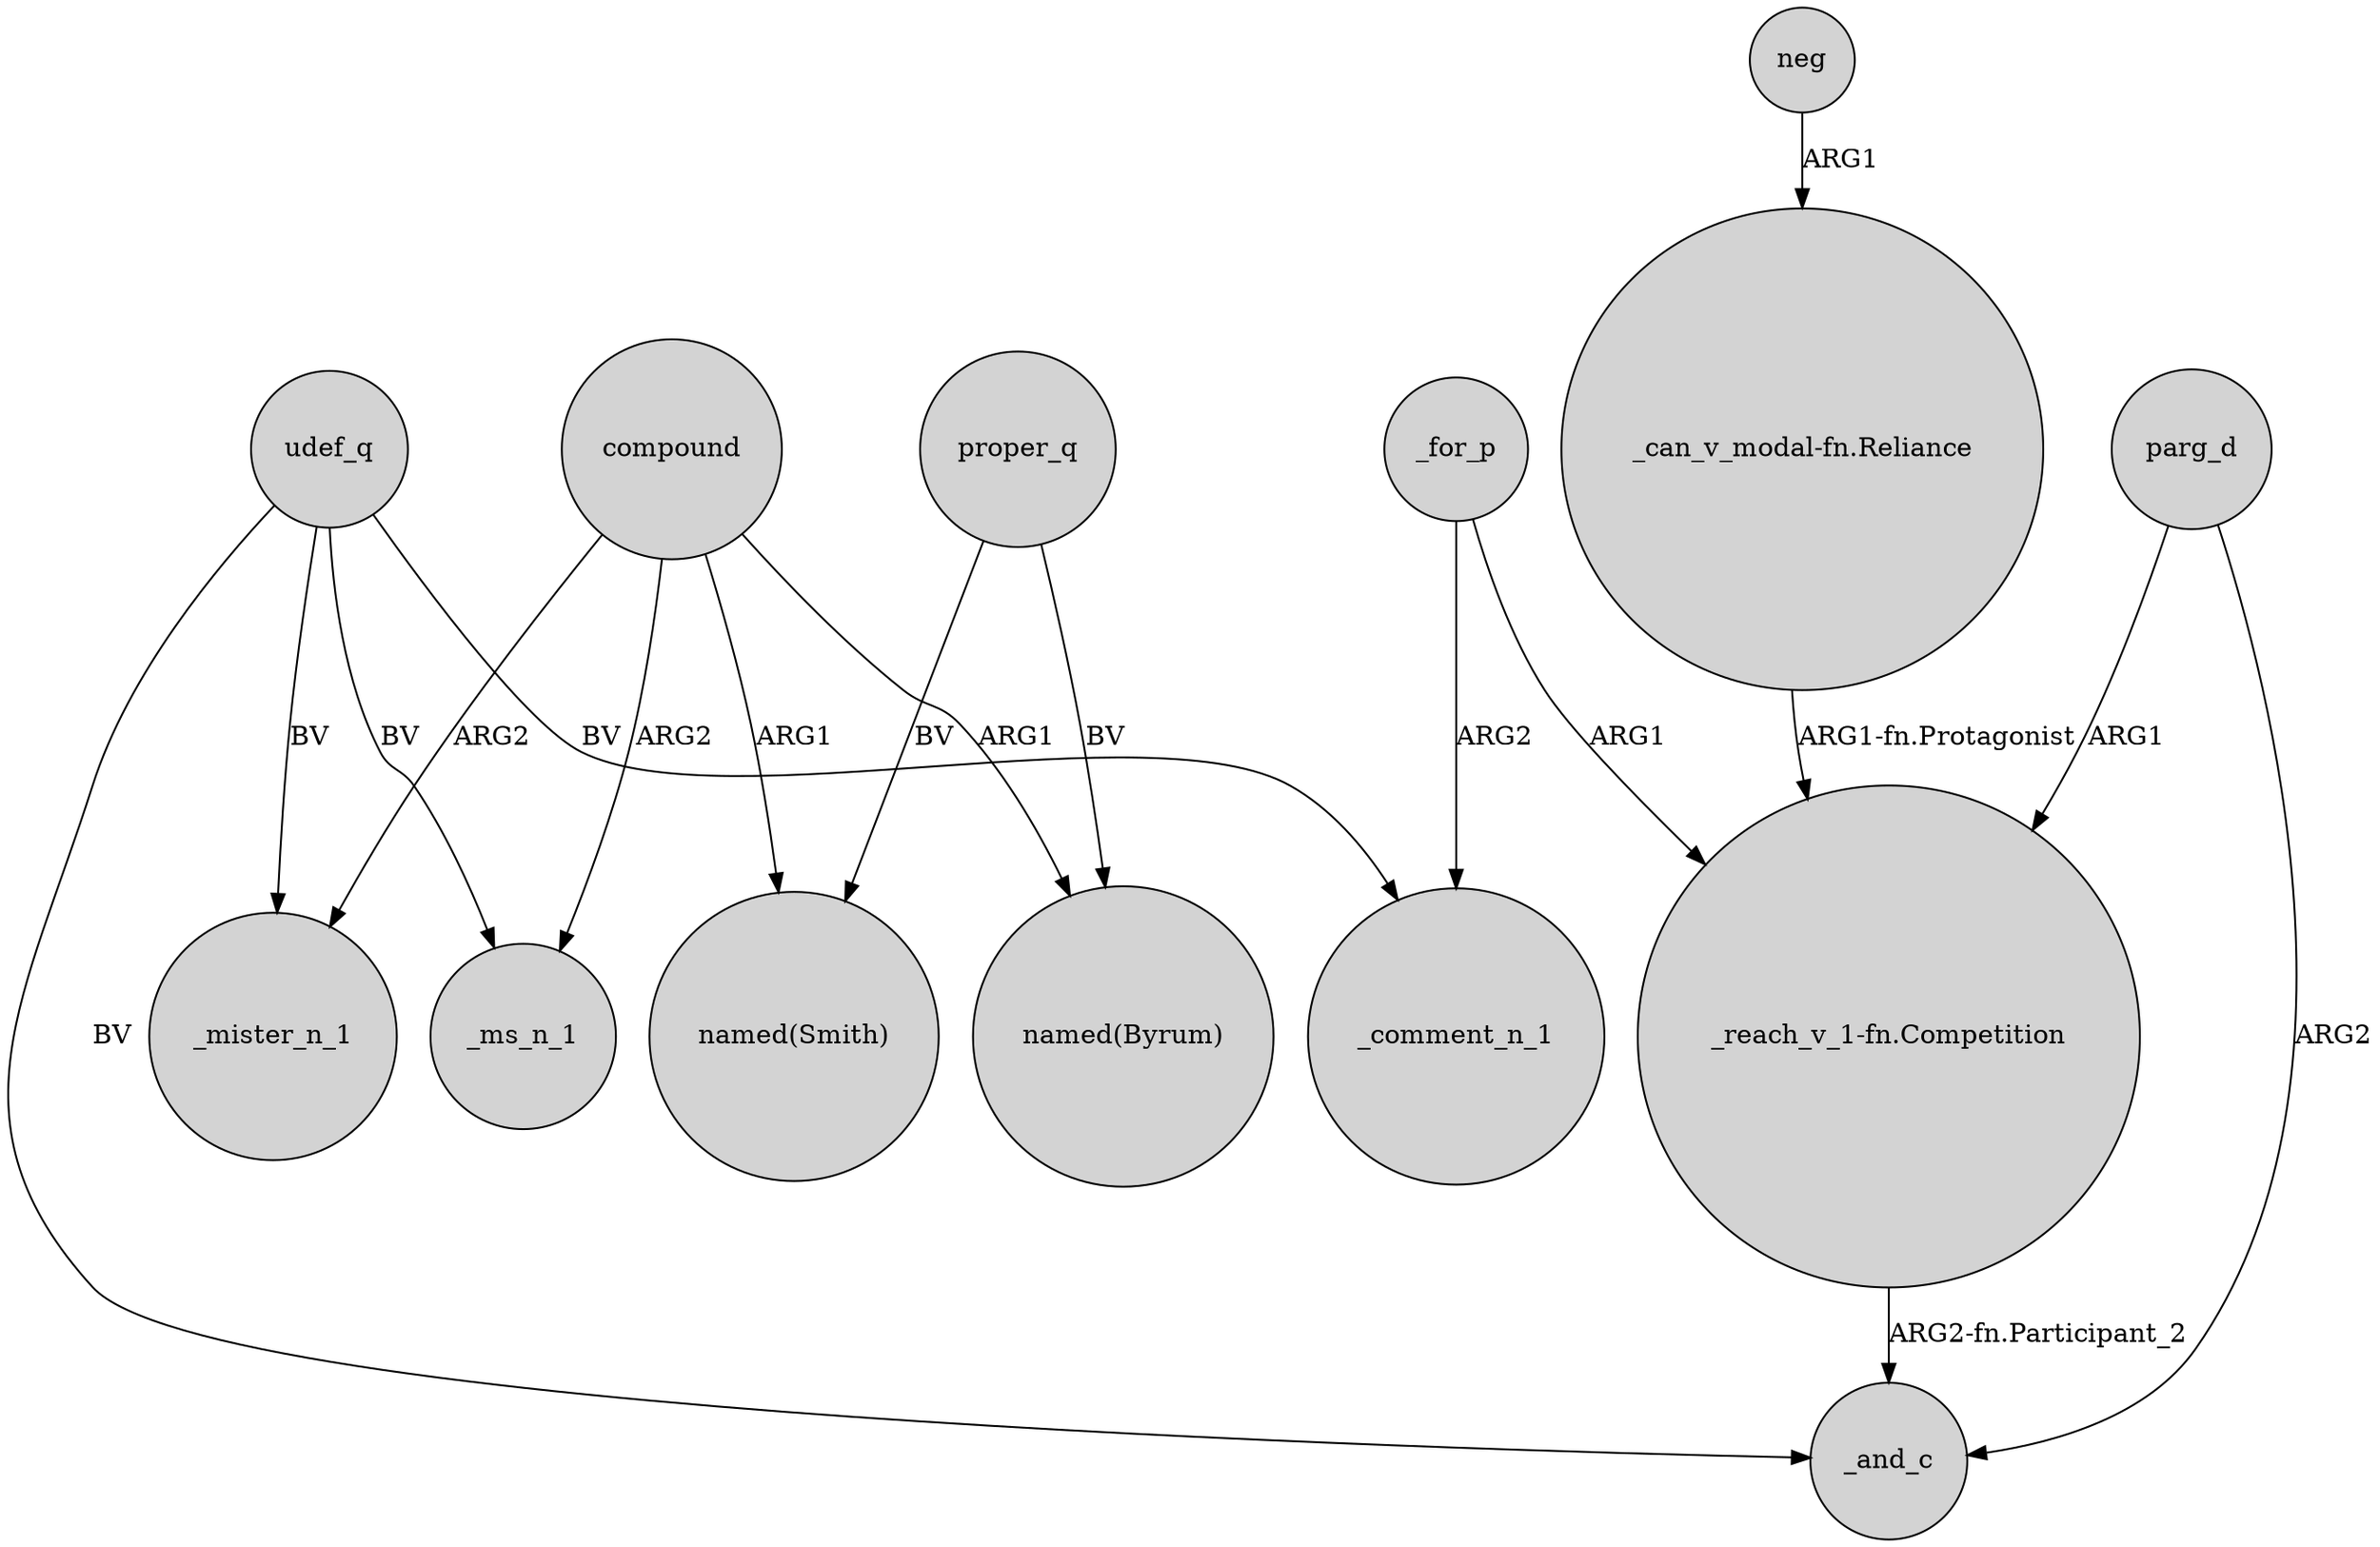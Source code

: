 digraph {
	node [shape=circle style=filled]
	neg -> "_can_v_modal-fn.Reliance" [label=ARG1]
	compound -> _mister_n_1 [label=ARG2]
	udef_q -> _comment_n_1 [label=BV]
	compound -> "named(Byrum)" [label=ARG1]
	udef_q -> _and_c [label=BV]
	udef_q -> _mister_n_1 [label=BV]
	"_can_v_modal-fn.Reliance" -> "_reach_v_1-fn.Competition" [label="ARG1-fn.Protagonist"]
	proper_q -> "named(Smith)" [label=BV]
	compound -> _ms_n_1 [label=ARG2]
	compound -> "named(Smith)" [label=ARG1]
	proper_q -> "named(Byrum)" [label=BV]
	_for_p -> "_reach_v_1-fn.Competition" [label=ARG1]
	"_reach_v_1-fn.Competition" -> _and_c [label="ARG2-fn.Participant_2"]
	parg_d -> _and_c [label=ARG2]
	parg_d -> "_reach_v_1-fn.Competition" [label=ARG1]
	udef_q -> _ms_n_1 [label=BV]
	_for_p -> _comment_n_1 [label=ARG2]
}
